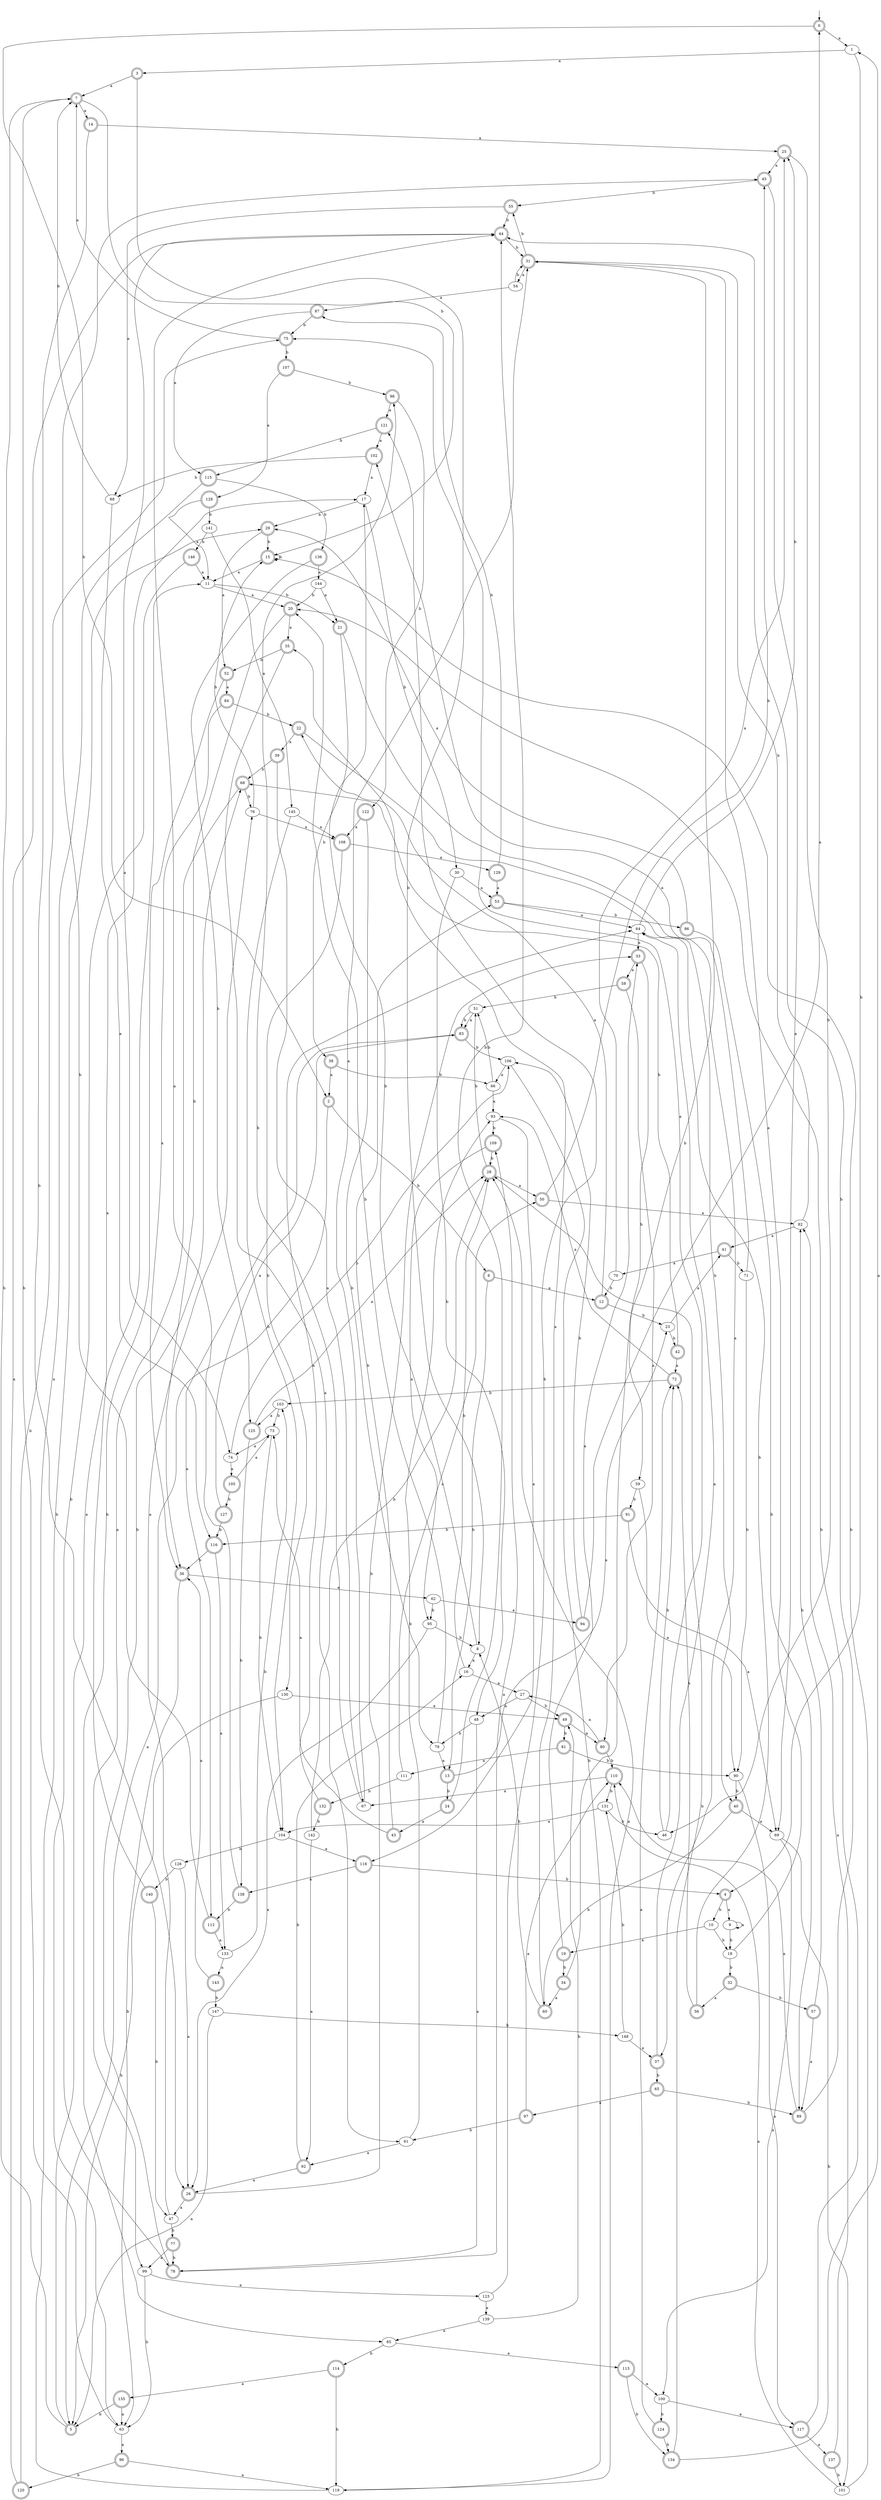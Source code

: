 digraph RandomDFA {
  __start0 [label="", shape=none];
  __start0 -> 0 [label=""];
  0 [shape=circle] [shape=doublecircle]
  0 -> 1 [label="a"]
  0 -> 2 [label="b"]
  1
  1 -> 3 [label="a"]
  1 -> 4 [label="b"]
  2 [shape=doublecircle]
  2 -> 5 [label="a"]
  2 -> 6 [label="b"]
  3 [shape=doublecircle]
  3 -> 7 [label="a"]
  3 -> 8 [label="b"]
  4 [shape=doublecircle]
  4 -> 9 [label="a"]
  4 -> 10 [label="b"]
  5 [shape=doublecircle]
  5 -> 11 [label="a"]
  5 -> 7 [label="b"]
  6 [shape=doublecircle]
  6 -> 12 [label="a"]
  6 -> 13 [label="b"]
  7 [shape=doublecircle]
  7 -> 14 [label="a"]
  7 -> 15 [label="b"]
  8
  8 -> 16 [label="a"]
  8 -> 17 [label="b"]
  9
  9 -> 9 [label="a"]
  9 -> 18 [label="b"]
  10
  10 -> 19 [label="a"]
  10 -> 18 [label="b"]
  11
  11 -> 20 [label="a"]
  11 -> 21 [label="b"]
  12 [shape=doublecircle]
  12 -> 22 [label="a"]
  12 -> 23 [label="b"]
  13 [shape=doublecircle]
  13 -> 23 [label="a"]
  13 -> 24 [label="b"]
  14 [shape=doublecircle]
  14 -> 25 [label="a"]
  14 -> 26 [label="b"]
  15 [shape=doublecircle]
  15 -> 11 [label="a"]
  15 -> 15 [label="b"]
  16
  16 -> 27 [label="a"]
  16 -> 28 [label="b"]
  17
  17 -> 29 [label="a"]
  17 -> 30 [label="b"]
  18
  18 -> 31 [label="a"]
  18 -> 32 [label="b"]
  19 [shape=doublecircle]
  19 -> 33 [label="a"]
  19 -> 34 [label="b"]
  20 [shape=doublecircle]
  20 -> 35 [label="a"]
  20 -> 36 [label="b"]
  21 [shape=doublecircle]
  21 -> 37 [label="a"]
  21 -> 38 [label="b"]
  22 [shape=doublecircle]
  22 -> 39 [label="a"]
  22 -> 40 [label="b"]
  23
  23 -> 41 [label="a"]
  23 -> 42 [label="b"]
  24 [shape=doublecircle]
  24 -> 43 [label="a"]
  24 -> 44 [label="b"]
  25 [shape=doublecircle]
  25 -> 45 [label="a"]
  25 -> 46 [label="b"]
  26 [shape=doublecircle]
  26 -> 47 [label="a"]
  26 -> 33 [label="b"]
  27
  27 -> 48 [label="a"]
  27 -> 49 [label="b"]
  28 [shape=doublecircle]
  28 -> 50 [label="a"]
  28 -> 51 [label="b"]
  29 [shape=doublecircle]
  29 -> 52 [label="a"]
  29 -> 15 [label="b"]
  30
  30 -> 53 [label="a"]
  30 -> 48 [label="b"]
  31 [shape=doublecircle]
  31 -> 54 [label="a"]
  31 -> 55 [label="b"]
  32 [shape=doublecircle]
  32 -> 56 [label="a"]
  32 -> 57 [label="b"]
  33 [shape=doublecircle]
  33 -> 58 [label="a"]
  33 -> 59 [label="b"]
  34 [shape=doublecircle]
  34 -> 60 [label="a"]
  34 -> 31 [label="b"]
  35 [shape=doublecircle]
  35 -> 61 [label="a"]
  35 -> 52 [label="b"]
  36 [shape=doublecircle]
  36 -> 62 [label="a"]
  36 -> 63 [label="b"]
  37 [shape=doublecircle]
  37 -> 64 [label="a"]
  37 -> 65 [label="b"]
  38 [shape=doublecircle]
  38 -> 2 [label="a"]
  38 -> 66 [label="b"]
  39 [shape=doublecircle]
  39 -> 67 [label="a"]
  39 -> 68 [label="b"]
  40 [shape=doublecircle]
  40 -> 69 [label="a"]
  40 -> 60 [label="b"]
  41 [shape=doublecircle]
  41 -> 70 [label="a"]
  41 -> 71 [label="b"]
  42 [shape=doublecircle]
  42 -> 72 [label="a"]
  42 -> 68 [label="b"]
  43 [shape=doublecircle]
  43 -> 73 [label="a"]
  43 -> 53 [label="b"]
  44 [shape=doublecircle]
  44 -> 74 [label="a"]
  44 -> 31 [label="b"]
  45 [shape=doublecircle]
  45 -> 69 [label="a"]
  45 -> 55 [label="b"]
  46
  46 -> 75 [label="a"]
  46 -> 72 [label="b"]
  47
  47 -> 76 [label="a"]
  47 -> 77 [label="b"]
  48
  48 -> 78 [label="a"]
  48 -> 79 [label="b"]
  49 [shape=doublecircle]
  49 -> 80 [label="a"]
  49 -> 81 [label="b"]
  50 [shape=doublecircle]
  50 -> 82 [label="a"]
  50 -> 45 [label="b"]
  51
  51 -> 83 [label="a"]
  51 -> 83 [label="b"]
  52 [shape=doublecircle]
  52 -> 84 [label="a"]
  52 -> 85 [label="b"]
  53 [shape=doublecircle]
  53 -> 64 [label="a"]
  53 -> 86 [label="b"]
  54
  54 -> 87 [label="a"]
  54 -> 31 [label="b"]
  55 [shape=doublecircle]
  55 -> 88 [label="a"]
  55 -> 44 [label="b"]
  56 [shape=doublecircle]
  56 -> 72 [label="a"]
  56 -> 64 [label="b"]
  57 [shape=doublecircle]
  57 -> 89 [label="a"]
  57 -> 82 [label="b"]
  58 [shape=doublecircle]
  58 -> 80 [label="a"]
  58 -> 51 [label="b"]
  59
  59 -> 90 [label="a"]
  59 -> 91 [label="b"]
  60 [shape=doublecircle]
  60 -> 35 [label="a"]
  60 -> 8 [label="b"]
  61
  61 -> 92 [label="a"]
  61 -> 93 [label="b"]
  62
  62 -> 94 [label="a"]
  62 -> 95 [label="b"]
  63
  63 -> 96 [label="a"]
  63 -> 7 [label="b"]
  64
  64 -> 33 [label="a"]
  64 -> 25 [label="b"]
  65 [shape=doublecircle]
  65 -> 97 [label="a"]
  65 -> 89 [label="b"]
  66
  66 -> 93 [label="a"]
  66 -> 51 [label="b"]
  67
  67 -> 31 [label="a"]
  67 -> 98 [label="b"]
  68 [shape=doublecircle]
  68 -> 99 [label="a"]
  68 -> 76 [label="b"]
  69
  69 -> 100 [label="a"]
  69 -> 101 [label="b"]
  70
  70 -> 25 [label="a"]
  70 -> 12 [label="b"]
  71
  71 -> 102 [label="a"]
  71 -> 90 [label="b"]
  72 [shape=doublecircle]
  72 -> 93 [label="a"]
  72 -> 103 [label="b"]
  73
  73 -> 74 [label="a"]
  73 -> 104 [label="b"]
  74
  74 -> 105 [label="a"]
  74 -> 106 [label="b"]
  75 [shape=doublecircle]
  75 -> 7 [label="a"]
  75 -> 107 [label="b"]
  76
  76 -> 108 [label="a"]
  76 -> 15 [label="b"]
  77 [shape=doublecircle]
  77 -> 99 [label="a"]
  77 -> 78 [label="b"]
  78 [shape=doublecircle]
  78 -> 109 [label="a"]
  78 -> 68 [label="b"]
  79
  79 -> 13 [label="a"]
  79 -> 20 [label="b"]
  80 [shape=doublecircle]
  80 -> 27 [label="a"]
  80 -> 110 [label="b"]
  81 [shape=doublecircle]
  81 -> 111 [label="a"]
  81 -> 90 [label="b"]
  82
  82 -> 41 [label="a"]
  82 -> 31 [label="b"]
  83 [shape=doublecircle]
  83 -> 112 [label="a"]
  83 -> 106 [label="b"]
  84 [shape=doublecircle]
  84 -> 36 [label="a"]
  84 -> 22 [label="b"]
  85
  85 -> 113 [label="a"]
  85 -> 114 [label="b"]
  86 [shape=doublecircle]
  86 -> 29 [label="a"]
  86 -> 89 [label="b"]
  87 [shape=doublecircle]
  87 -> 115 [label="a"]
  87 -> 75 [label="b"]
  88
  88 -> 116 [label="a"]
  88 -> 7 [label="b"]
  89 [shape=doublecircle]
  89 -> 110 [label="a"]
  89 -> 44 [label="b"]
  90
  90 -> 117 [label="a"]
  90 -> 40 [label="b"]
  91 [shape=doublecircle]
  91 -> 69 [label="a"]
  91 -> 116 [label="b"]
  92 [shape=doublecircle]
  92 -> 26 [label="a"]
  92 -> 16 [label="b"]
  93
  93 -> 118 [label="a"]
  93 -> 109 [label="b"]
  94 [shape=doublecircle]
  94 -> 0 [label="a"]
  94 -> 106 [label="b"]
  95
  95 -> 26 [label="a"]
  95 -> 8 [label="b"]
  96 [shape=doublecircle]
  96 -> 119 [label="a"]
  96 -> 120 [label="b"]
  97 [shape=doublecircle]
  97 -> 110 [label="a"]
  97 -> 61 [label="b"]
  98 [shape=doublecircle]
  98 -> 121 [label="a"]
  98 -> 122 [label="b"]
  99
  99 -> 123 [label="a"]
  99 -> 63 [label="b"]
  100
  100 -> 117 [label="a"]
  100 -> 124 [label="b"]
  101
  101 -> 110 [label="a"]
  101 -> 15 [label="b"]
  102 [shape=doublecircle]
  102 -> 17 [label="a"]
  102 -> 88 [label="b"]
  103
  103 -> 125 [label="a"]
  103 -> 73 [label="b"]
  104
  104 -> 118 [label="a"]
  104 -> 126 [label="b"]
  105 [shape=doublecircle]
  105 -> 73 [label="a"]
  105 -> 127 [label="b"]
  106
  106 -> 66 [label="a"]
  106 -> 119 [label="b"]
  107 [shape=doublecircle]
  107 -> 128 [label="a"]
  107 -> 98 [label="b"]
  108 [shape=doublecircle]
  108 -> 129 [label="a"]
  108 -> 130 [label="b"]
  109 [shape=doublecircle]
  109 -> 95 [label="a"]
  109 -> 28 [label="b"]
  110 [shape=doublecircle]
  110 -> 67 [label="a"]
  110 -> 131 [label="b"]
  111
  111 -> 50 [label="a"]
  111 -> 132 [label="b"]
  112 [shape=doublecircle]
  112 -> 133 [label="a"]
  112 -> 45 [label="b"]
  113 [shape=doublecircle]
  113 -> 100 [label="a"]
  113 -> 134 [label="b"]
  114 [shape=doublecircle]
  114 -> 135 [label="a"]
  114 -> 119 [label="b"]
  115 [shape=doublecircle]
  115 -> 78 [label="a"]
  115 -> 136 [label="b"]
  116 [shape=doublecircle]
  116 -> 133 [label="a"]
  116 -> 36 [label="b"]
  117 [shape=doublecircle]
  117 -> 137 [label="a"]
  117 -> 20 [label="b"]
  118 [shape=doublecircle]
  118 -> 138 [label="a"]
  118 -> 4 [label="b"]
  119
  119 -> 28 [label="a"]
  119 -> 29 [label="b"]
  120 [shape=doublecircle]
  120 -> 44 [label="a"]
  120 -> 75 [label="b"]
  121 [shape=doublecircle]
  121 -> 102 [label="a"]
  121 -> 115 [label="b"]
  122 [shape=doublecircle]
  122 -> 108 [label="a"]
  122 -> 79 [label="b"]
  123
  123 -> 139 [label="a"]
  123 -> 121 [label="b"]
  124 [shape=doublecircle]
  124 -> 72 [label="a"]
  124 -> 134 [label="b"]
  125 [shape=doublecircle]
  125 -> 28 [label="a"]
  125 -> 138 [label="b"]
  126
  126 -> 26 [label="a"]
  126 -> 140 [label="b"]
  127 [shape=doublecircle]
  127 -> 83 [label="a"]
  127 -> 116 [label="b"]
  128 [shape=doublecircle]
  128 -> 11 [label="a"]
  128 -> 141 [label="b"]
  129 [shape=doublecircle]
  129 -> 53 [label="a"]
  129 -> 87 [label="b"]
  130
  130 -> 49 [label="a"]
  130 -> 5 [label="b"]
  131
  131 -> 104 [label="a"]
  131 -> 46 [label="b"]
  132 [shape=doublecircle]
  132 -> 64 [label="a"]
  132 -> 142 [label="b"]
  133
  133 -> 143 [label="a"]
  133 -> 103 [label="b"]
  134 [shape=doublecircle]
  134 -> 1 [label="a"]
  134 -> 28 [label="b"]
  135 [shape=doublecircle]
  135 -> 63 [label="a"]
  135 -> 5 [label="b"]
  136 [shape=doublecircle]
  136 -> 144 [label="a"]
  136 -> 125 [label="b"]
  137 [shape=doublecircle]
  137 -> 82 [label="a"]
  137 -> 101 [label="b"]
  138 [shape=doublecircle]
  138 -> 44 [label="a"]
  138 -> 112 [label="b"]
  139
  139 -> 85 [label="a"]
  139 -> 49 [label="b"]
  140 [shape=doublecircle]
  140 -> 17 [label="a"]
  140 -> 47 [label="b"]
  141
  141 -> 145 [label="a"]
  141 -> 146 [label="b"]
  142
  142 -> 92 [label="a"]
  142 -> 28 [label="b"]
  143 [shape=doublecircle]
  143 -> 36 [label="a"]
  143 -> 147 [label="b"]
  144
  144 -> 21 [label="a"]
  144 -> 20 [label="b"]
  145
  145 -> 108 [label="a"]
  145 -> 104 [label="b"]
  146 [shape=doublecircle]
  146 -> 11 [label="a"]
  146 -> 63 [label="b"]
  147
  147 -> 5 [label="a"]
  147 -> 148 [label="b"]
  148
  148 -> 37 [label="a"]
  148 -> 131 [label="b"]
}
